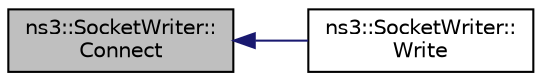digraph "ns3::SocketWriter::Connect"
{
  edge [fontname="Helvetica",fontsize="10",labelfontname="Helvetica",labelfontsize="10"];
  node [fontname="Helvetica",fontsize="10",shape=record];
  rankdir="LR";
  Node1 [label="ns3::SocketWriter::\lConnect",height=0.2,width=0.4,color="black", fillcolor="grey75", style="filled", fontcolor="black"];
  Node1 -> Node2 [dir="back",color="midnightblue",fontsize="10",style="solid"];
  Node2 [label="ns3::SocketWriter::\lWrite",height=0.2,width=0.4,color="black", fillcolor="white", style="filled",URL="$d3/dc9/classns3_1_1SocketWriter.html#a8fd5c60d718d8e52b1861a760b25decb"];
}

